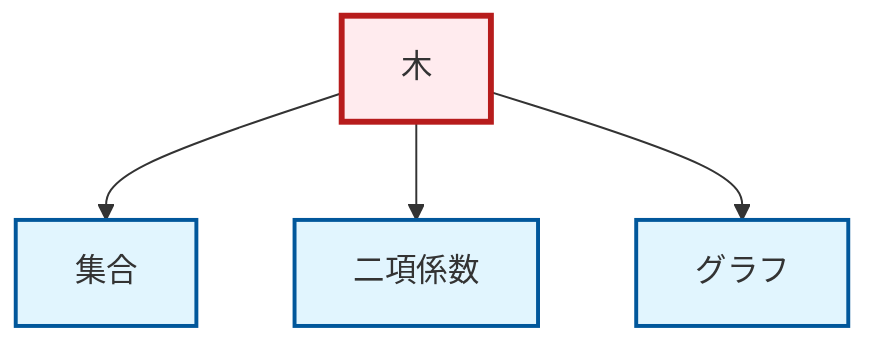 graph TD
    classDef definition fill:#e1f5fe,stroke:#01579b,stroke-width:2px
    classDef theorem fill:#f3e5f5,stroke:#4a148c,stroke-width:2px
    classDef axiom fill:#fff3e0,stroke:#e65100,stroke-width:2px
    classDef example fill:#e8f5e9,stroke:#1b5e20,stroke-width:2px
    classDef current fill:#ffebee,stroke:#b71c1c,stroke-width:3px
    def-tree["木"]:::definition
    def-binomial-coefficient["二項係数"]:::definition
    def-graph["グラフ"]:::definition
    def-set["集合"]:::definition
    def-tree --> def-set
    def-tree --> def-binomial-coefficient
    def-tree --> def-graph
    class def-tree current